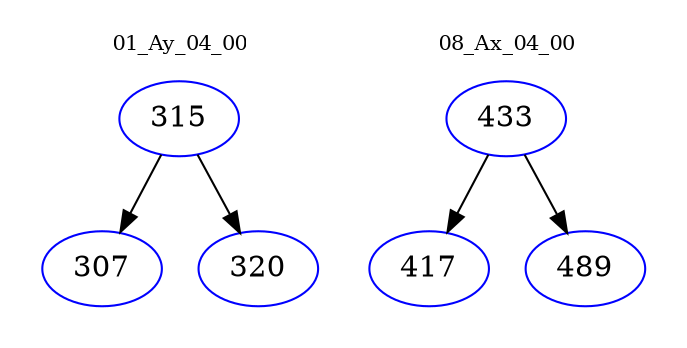 digraph{
subgraph cluster_0 {
color = white
label = "01_Ay_04_00";
fontsize=10;
T0_315 [label="315", color="blue"]
T0_315 -> T0_307 [color="black"]
T0_307 [label="307", color="blue"]
T0_315 -> T0_320 [color="black"]
T0_320 [label="320", color="blue"]
}
subgraph cluster_1 {
color = white
label = "08_Ax_04_00";
fontsize=10;
T1_433 [label="433", color="blue"]
T1_433 -> T1_417 [color="black"]
T1_417 [label="417", color="blue"]
T1_433 -> T1_489 [color="black"]
T1_489 [label="489", color="blue"]
}
}
